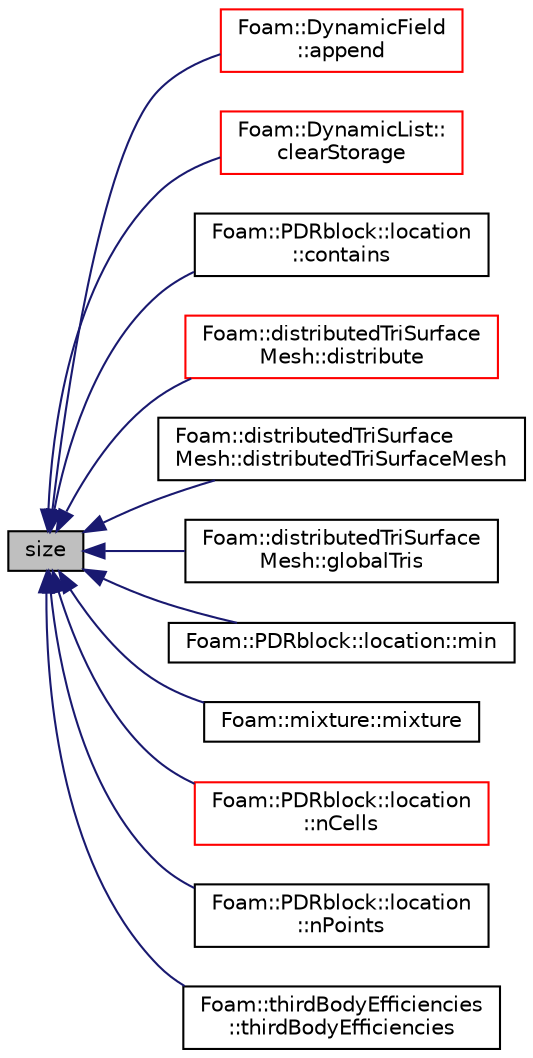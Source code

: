 digraph "size"
{
  bgcolor="transparent";
  edge [fontname="Helvetica",fontsize="10",labelfontname="Helvetica",labelfontsize="10"];
  node [fontname="Helvetica",fontsize="10",shape=record];
  rankdir="LR";
  Node1 [label="size",height=0.2,width=0.4,color="black", fillcolor="grey75", style="filled" fontcolor="black"];
  Node1 -> Node2 [dir="back",color="midnightblue",fontsize="10",style="solid",fontname="Helvetica"];
  Node2 [label="Foam::DynamicField\l::append",height=0.2,width=0.4,color="red",URL="$classFoam_1_1DynamicField.html#a113c7922a4e033d164e746c295a6dfed",tooltip="Append an element at the end of the list. "];
  Node1 -> Node3 [dir="back",color="midnightblue",fontsize="10",style="solid",fontname="Helvetica"];
  Node3 [label="Foam::DynamicList::\lclearStorage",height=0.2,width=0.4,color="red",URL="$classFoam_1_1DynamicList.html#a77e7fd5aa3adf14be9cbcd6e670f7843",tooltip="Clear the list and delete storage. "];
  Node1 -> Node4 [dir="back",color="midnightblue",fontsize="10",style="solid",fontname="Helvetica"];
  Node4 [label="Foam::PDRblock::location\l::contains",height=0.2,width=0.4,color="black",URL="$classFoam_1_1PDRblock_1_1location.html#a9645fb5142c02682d9d74b0a5faa7634",tooltip="True if the location is within the range. "];
  Node1 -> Node5 [dir="back",color="midnightblue",fontsize="10",style="solid",fontname="Helvetica"];
  Node5 [label="Foam::distributedTriSurface\lMesh::distribute",height=0.2,width=0.4,color="red",URL="$classFoam_1_1distributedTriSurfaceMesh.html#a30b981a389a43e4853d4dec45e4e5edb",tooltip="Set bounds of surface. Bounds currently set as list of. "];
  Node1 -> Node6 [dir="back",color="midnightblue",fontsize="10",style="solid",fontname="Helvetica"];
  Node6 [label="Foam::distributedTriSurface\lMesh::distributedTriSurfaceMesh",height=0.2,width=0.4,color="black",URL="$classFoam_1_1distributedTriSurfaceMesh.html#aca5024ec1e8a72b51120c1848a736d14",tooltip="Construct from triSurface. "];
  Node1 -> Node7 [dir="back",color="midnightblue",fontsize="10",style="solid",fontname="Helvetica"];
  Node7 [label="Foam::distributedTriSurface\lMesh::globalTris",height=0.2,width=0.4,color="black",URL="$classFoam_1_1distributedTriSurfaceMesh.html#aa16881fce82f14f30ff03e244df2bc4c",tooltip="Triangle indexing (demand driven) "];
  Node1 -> Node8 [dir="back",color="midnightblue",fontsize="10",style="solid",fontname="Helvetica"];
  Node8 [label="Foam::PDRblock::location::min",height=0.2,width=0.4,color="black",URL="$classFoam_1_1PDRblock_1_1location.html#afebafaaf182e2b219828d52463266ebf",tooltip="The first() value is considered the min value. "];
  Node1 -> Node9 [dir="back",color="midnightblue",fontsize="10",style="solid",fontname="Helvetica"];
  Node9 [label="Foam::mixture::mixture",height=0.2,width=0.4,color="black",URL="$classFoam_1_1mixture.html#a2c5268e8891fee06d7a7a5e4f3d5f3af",tooltip="Construct from Istream. "];
  Node1 -> Node10 [dir="back",color="midnightblue",fontsize="10",style="solid",fontname="Helvetica"];
  Node10 [label="Foam::PDRblock::location\l::nCells",height=0.2,width=0.4,color="red",URL="$classFoam_1_1PDRblock_1_1location.html#a64b8b46474949f76335a2cbacc8d823f",tooltip="The number of cells in this direction. "];
  Node1 -> Node11 [dir="back",color="midnightblue",fontsize="10",style="solid",fontname="Helvetica"];
  Node11 [label="Foam::PDRblock::location\l::nPoints",height=0.2,width=0.4,color="black",URL="$classFoam_1_1PDRblock_1_1location.html#a93e675cb029e8c25fa49b65c40a31cc5",tooltip="The number of points in this direction. "];
  Node1 -> Node12 [dir="back",color="midnightblue",fontsize="10",style="solid",fontname="Helvetica"];
  Node12 [label="Foam::thirdBodyEfficiencies\l::thirdBodyEfficiencies",height=0.2,width=0.4,color="black",URL="$classFoam_1_1thirdBodyEfficiencies.html#a6f7f5f2d60b402acd20b73382deec737",tooltip="Construct from components. "];
}
